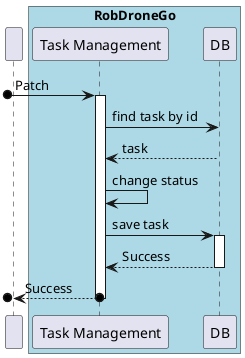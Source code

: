 @startuml SD Lv2

participant " "
box "RobDroneGo" #LightBlue
    participant "Task Management" as task
    participant "DB" as DB
end box

[o-> task : Patch
activate task

task -> DB : find task by id

DB --> task : task

task -> task : change status

task -> DB : save task
activate DB
DB --> task : Success
deactivate DB

[o<--o task : Success
deactivate task

@enduml